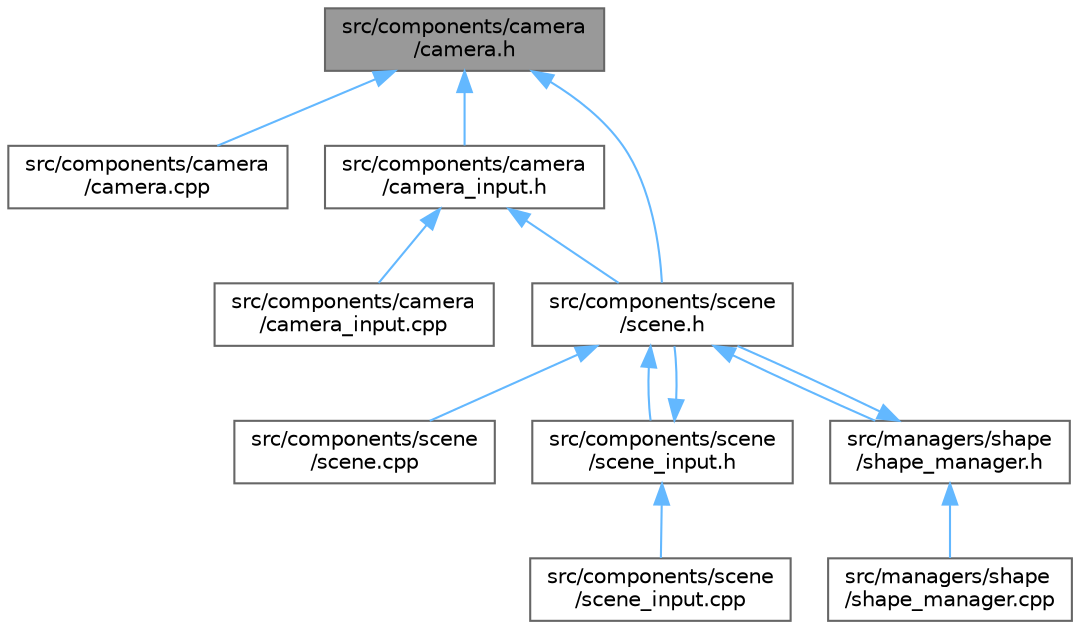 digraph "src/components/camera/camera.h"
{
 // LATEX_PDF_SIZE
  bgcolor="transparent";
  edge [fontname=Helvetica,fontsize=10,labelfontname=Helvetica,labelfontsize=10];
  node [fontname=Helvetica,fontsize=10,shape=box,height=0.2,width=0.4];
  Node1 [label="src/components/camera\l/camera.h",height=0.2,width=0.4,color="gray40", fillcolor="grey60", style="filled", fontcolor="black",tooltip=" "];
  Node1 -> Node2 [dir="back",color="steelblue1",style="solid"];
  Node2 [label="src/components/camera\l/camera.cpp",height=0.2,width=0.4,color="grey40", fillcolor="white", style="filled",URL="$camera_8cpp.html",tooltip=" "];
  Node1 -> Node3 [dir="back",color="steelblue1",style="solid"];
  Node3 [label="src/components/camera\l/camera_input.h",height=0.2,width=0.4,color="grey40", fillcolor="white", style="filled",URL="$camera__input_8h.html",tooltip=" "];
  Node3 -> Node4 [dir="back",color="steelblue1",style="solid"];
  Node4 [label="src/components/camera\l/camera_input.cpp",height=0.2,width=0.4,color="grey40", fillcolor="white", style="filled",URL="$camera__input_8cpp.html",tooltip=" "];
  Node3 -> Node5 [dir="back",color="steelblue1",style="solid"];
  Node5 [label="src/components/scene\l/scene.h",height=0.2,width=0.4,color="grey40", fillcolor="white", style="filled",URL="$scene_8h.html",tooltip=" "];
  Node5 -> Node6 [dir="back",color="steelblue1",style="solid"];
  Node6 [label="src/components/scene\l/scene.cpp",height=0.2,width=0.4,color="grey40", fillcolor="white", style="filled",URL="$scene_8cpp.html",tooltip=" "];
  Node5 -> Node7 [dir="back",color="steelblue1",style="solid"];
  Node7 [label="src/components/scene\l/scene_input.h",height=0.2,width=0.4,color="grey40", fillcolor="white", style="filled",URL="$scene__input_8h.html",tooltip=" "];
  Node7 -> Node5 [dir="back",color="steelblue1",style="solid"];
  Node7 -> Node8 [dir="back",color="steelblue1",style="solid"];
  Node8 [label="src/components/scene\l/scene_input.cpp",height=0.2,width=0.4,color="grey40", fillcolor="white", style="filled",URL="$scene__input_8cpp.html",tooltip=" "];
  Node5 -> Node9 [dir="back",color="steelblue1",style="solid"];
  Node9 [label="src/managers/shape\l/shape_manager.h",height=0.2,width=0.4,color="grey40", fillcolor="white", style="filled",URL="$shape__manager_8h.html",tooltip=" "];
  Node9 -> Node5 [dir="back",color="steelblue1",style="solid"];
  Node9 -> Node10 [dir="back",color="steelblue1",style="solid"];
  Node10 [label="src/managers/shape\l/shape_manager.cpp",height=0.2,width=0.4,color="grey40", fillcolor="white", style="filled",URL="$shape__manager_8cpp.html",tooltip=" "];
  Node1 -> Node5 [dir="back",color="steelblue1",style="solid"];
}
